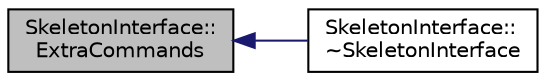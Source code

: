 digraph "SkeletonInterface::ExtraCommands"
{
  edge [fontname="Helvetica",fontsize="10",labelfontname="Helvetica",labelfontsize="10"];
  node [fontname="Helvetica",fontsize="10",shape=record];
  rankdir="LR";
  Node1 [label="SkeletonInterface::\lExtraCommands",height=0.2,width=0.4,color="black", fillcolor="grey75", style="filled", fontcolor="black"];
  Node1 -> Node2 [dir="back",color="midnightblue",fontsize="10",style="solid",fontname="Helvetica"];
  Node2 [label="SkeletonInterface::\l~SkeletonInterface",height=0.2,width=0.4,color="black", fillcolor="white", style="filled",URL="$de/dab/class_skeleton_interface.html#a3de5f64aaab18c4d4d623f287f568f75",tooltip="Destructor. "];
}
